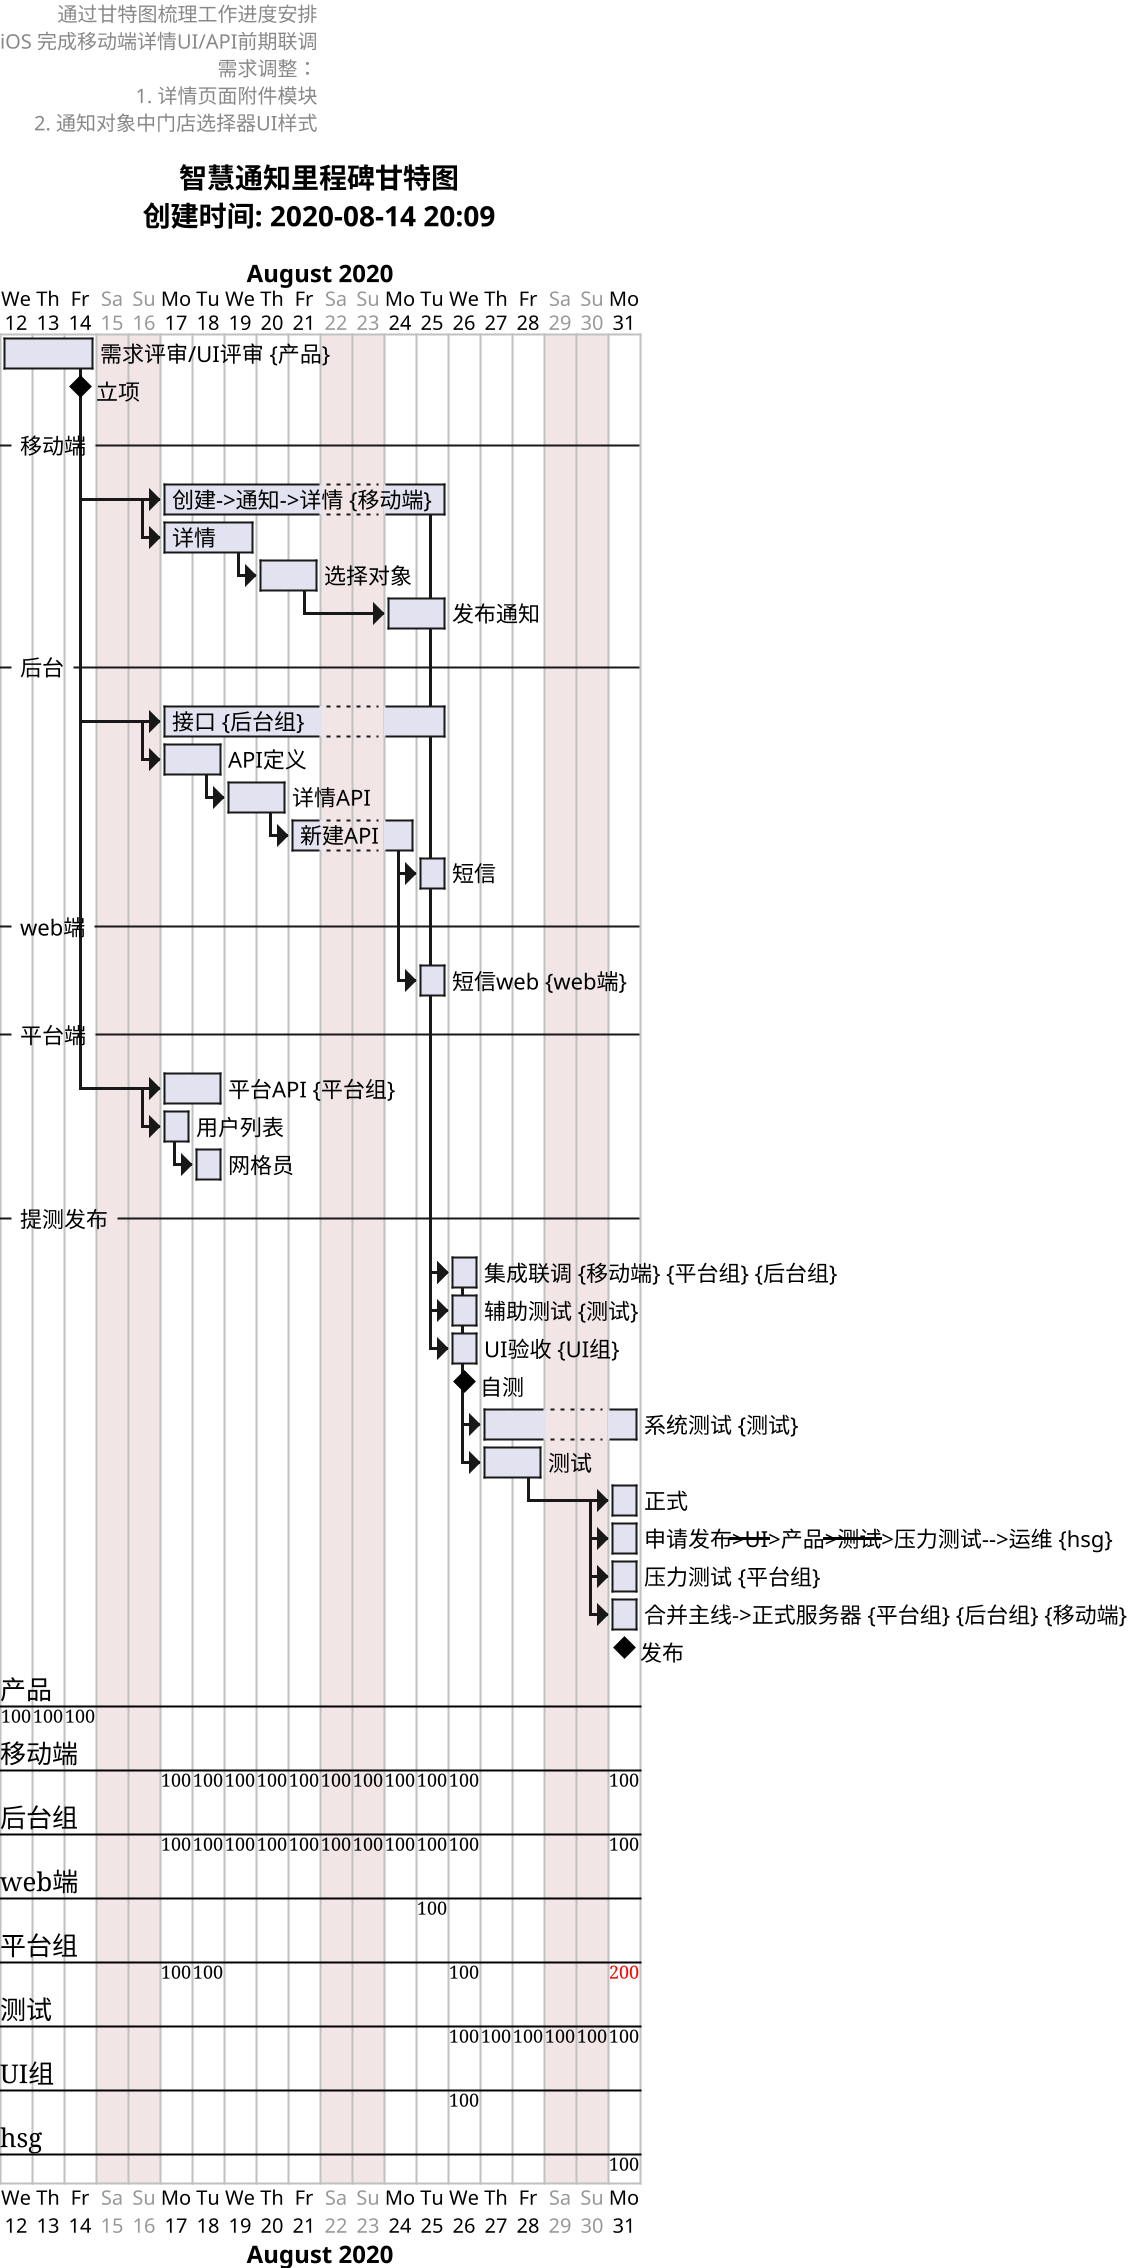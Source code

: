 @startuml
'新建甘特图
@startgantt
scale 2
page 1x1
title
        智慧通知里程碑甘特图
        创建时间: 2020-08-14 20:09
        endtitle
        left header
                通过甘特图梳理工作进度安排
                iOS 完成移动端详情UI/API前期联调
                需求调整：
                1. 详情页面附件模块
                2. 通知对象中门店选择器UI样式
        endheader
        project starts 2020-08-12
        Sunday are closed
        Saturday are closed
        [需求评审/UI评审] as [design] on {产品:100%} lasts 3 days
        [立项] happens at [design]'s end
        --移动端--
        then [创建->通知->详情] as [develop] on {移动端:100%} lasts 7 days
        [详情] as [detail] lasts 3 days
        [detail] starts at [develop]'s start
        then [选择对象] lasts 2 days
        then [发布通知]  lasts 2 days
        '前端进度
        [develop] is 100% completed

        --后台--
        [接口] as [api] on {后台组} lasts 7 days
        [API定义] as [define] lasts 2 days
        [详情API] as [detailAPi] lasts 2 days
        [新建API] as [newAPI] lasts 2 days
        [短信] as [duanxin] lasts 1 days
        '接口进度
        [api] is 100% completed

        --web端--
        [短信web] as [dxweb] on {web端} lasts 1 days
        --平台端--
        [平台API] as [pt] on {平台组} lasts 2 days
        [用户列表] as [guser] lasts 1 days
        [网格员] as [wguser] lasts 1 days
        '接口进度
        [pt] is 100% completed

        '关系
        design --> pt
        [guser] starts at [pt]'s start
        guser --> wguser

        design --> api
        [define] starts at [api]'s start
        define --> detailAPi
        detailAPi --> newAPI
        newAPI --> duanxin
        [dxweb] starts at [duanxin]'s start

        --提测发布--
        [集成联调] as [lt2] on {移动端:100%} {平台组} {后台组} lasts 1 days
        [辅助测试] as [fuzhutest] on {测试} lasts 1 days
        [UI验收] as [UIcheck] on {UI组} lasts 1 days
        [fuzhutest] starts at [develop]'s end
        [UIcheck] starts at [develop]'s end
        [lt2] starts at [develop]'s end
        [lt2] starts at [api]'s end
        [自测] happens at [lt2]'s end
        [系统测试] as [test] on {测试:100%} lasts 3 days
        [test] starts at [lt2]'s end
        [测试] as [first] lasts 2 days
        [first] starts at [test]'s start
        then [正式] lasts 1 days
        [申请发布-->UI-->产品-->测试-->压力测试-->运维] as [deloyreq] on {hsg} lasts 1 days
        [压力测试] as [yltest] on {平台组} lasts 1 days
        [合并主线->正式服务器] as [deloymaster] on {平台组} {后台组} {移动端} lasts 1 days
        [deloymaster] starts at [正式]'s start
        [deloyreq] starts at [正式]'s start
        [yltest] starts at [正式]'s start
        [发布] happens at [正式]'s end


        [deloymaster] is 100% completed
        [deloyreq] is 100% completed
        [yltest] is 100% completed

        [first] is 100% completed
        @endgantt
@enduml
